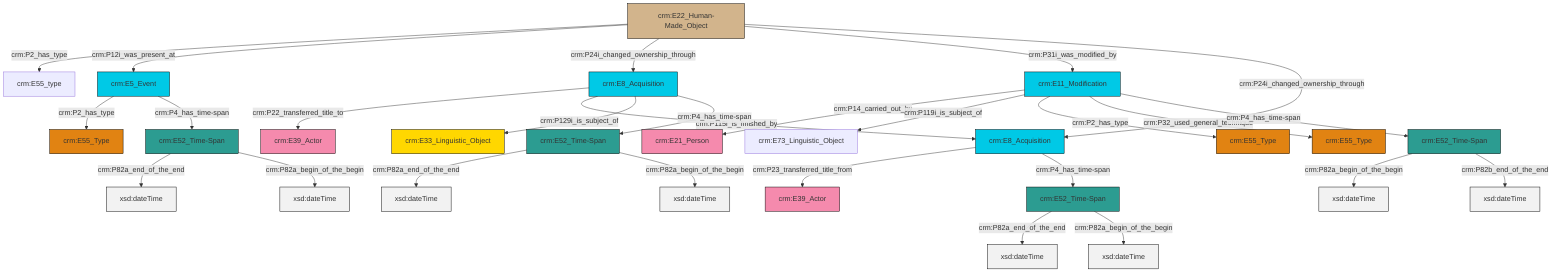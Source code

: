 graph TD
classDef Literal fill:#f2f2f2,stroke:#000000;
classDef CRM_Entity fill:#FFFFFF,stroke:#000000;
classDef Temporal_Entity fill:#00C9E6, stroke:#000000;
classDef Type fill:#E18312, stroke:#000000;
classDef Time-Span fill:#2C9C91, stroke:#000000;
classDef Appellation fill:#FFEB7F, stroke:#000000;
classDef Place fill:#008836, stroke:#000000;
classDef Persistent_Item fill:#B266B2, stroke:#000000;
classDef Conceptual_Object fill:#FFD700, stroke:#000000;
classDef Physical_Thing fill:#D2B48C, stroke:#000000;
classDef Actor fill:#f58aad, stroke:#000000;
classDef PC_Classes fill:#4ce600, stroke:#000000;
classDef Multi fill:#cccccc,stroke:#000000;

2["crm:E52_Time-Span"]:::Time-Span -->|crm:P82a_end_of_the_end| 3[xsd:dateTime]:::Literal
6["crm:E11_Modification"]:::Temporal_Entity -->|crm:P14_carried_out_by| 4["crm:E21_Person"]:::Actor
7["crm:E52_Time-Span"]:::Time-Span -->|crm:P82a_end_of_the_end| 8[xsd:dateTime]:::Literal
11["crm:E52_Time-Span"]:::Time-Span -->|crm:P82a_end_of_the_end| 12[xsd:dateTime]:::Literal
6["crm:E11_Modification"]:::Temporal_Entity -->|crm:P119i_is_subject_of| 0["crm:E73_Linguistic_Object"]:::Default
11["crm:E52_Time-Span"]:::Time-Span -->|crm:P82a_begin_of_the_begin| 16[xsd:dateTime]:::Literal
17["crm:E22_Human-Made_Object"]:::Physical_Thing -->|crm:P2_has_type| 18["crm:E55_type"]:::Default
2["crm:E52_Time-Span"]:::Time-Span -->|crm:P82a_begin_of_the_begin| 22[xsd:dateTime]:::Literal
19["crm:E8_Acquisition"]:::Temporal_Entity -->|crm:P22_transferred_title_to| 13["crm:E39_Actor"]:::Actor
6["crm:E11_Modification"]:::Temporal_Entity -->|crm:P2_has_type| 23["crm:E55_Type"]:::Type
6["crm:E11_Modification"]:::Temporal_Entity -->|crm:P32_used_general_technique| 26["crm:E55_Type"]:::Type
28["crm:E52_Time-Span"]:::Time-Span -->|crm:P82a_begin_of_the_begin| 29[xsd:dateTime]:::Literal
17["crm:E22_Human-Made_Object"]:::Physical_Thing -->|crm:P12i_was_present_at| 30["crm:E5_Event"]:::Temporal_Entity
35["crm:E8_Acquisition"]:::Temporal_Entity -->|crm:P23_transferred_title_from| 9["crm:E39_Actor"]:::Actor
30["crm:E5_Event"]:::Temporal_Entity -->|crm:P2_has_type| 36["crm:E55_Type"]:::Type
19["crm:E8_Acquisition"]:::Temporal_Entity -->|crm:P115i_is_finished_by| 35["crm:E8_Acquisition"]:::Temporal_Entity
28["crm:E52_Time-Span"]:::Time-Span -->|crm:P82b_end_of_the_end| 37[xsd:dateTime]:::Literal
17["crm:E22_Human-Made_Object"]:::Physical_Thing -->|crm:P24i_changed_ownership_through| 19["crm:E8_Acquisition"]:::Temporal_Entity
30["crm:E5_Event"]:::Temporal_Entity -->|crm:P4_has_time-span| 11["crm:E52_Time-Span"]:::Time-Span
35["crm:E8_Acquisition"]:::Temporal_Entity -->|crm:P4_has_time-span| 2["crm:E52_Time-Span"]:::Time-Span
17["crm:E22_Human-Made_Object"]:::Physical_Thing -->|crm:P31i_was_modified_by| 6["crm:E11_Modification"]:::Temporal_Entity
19["crm:E8_Acquisition"]:::Temporal_Entity -->|crm:P129i_is_subject_of| 32["crm:E33_Linguistic_Object"]:::Conceptual_Object
19["crm:E8_Acquisition"]:::Temporal_Entity -->|crm:P4_has_time-span| 7["crm:E52_Time-Span"]:::Time-Span
7["crm:E52_Time-Span"]:::Time-Span -->|crm:P82a_begin_of_the_begin| 40[xsd:dateTime]:::Literal
6["crm:E11_Modification"]:::Temporal_Entity -->|crm:P4_has_time-span| 28["crm:E52_Time-Span"]:::Time-Span
17["crm:E22_Human-Made_Object"]:::Physical_Thing -->|crm:P24i_changed_ownership_through| 35["crm:E8_Acquisition"]:::Temporal_Entity
